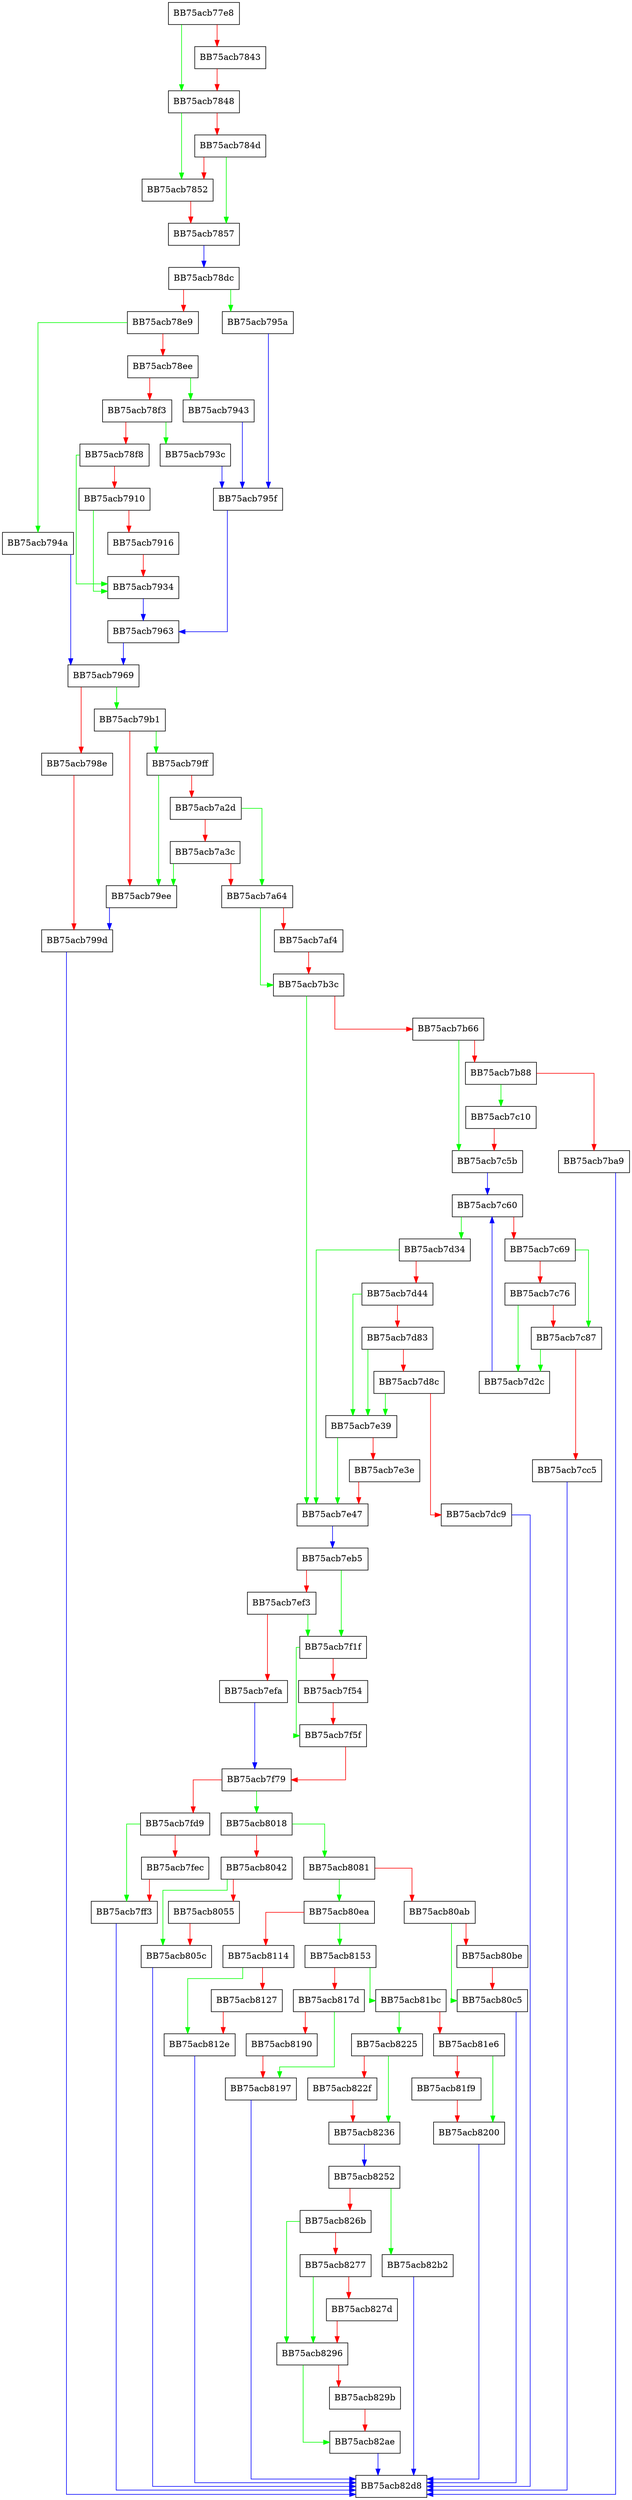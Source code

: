digraph GenerateSpynet {
  node [shape="box"];
  graph [splines=ortho];
  BB75acb77e8 -> BB75acb7848 [color="green"];
  BB75acb77e8 -> BB75acb7843 [color="red"];
  BB75acb7843 -> BB75acb7848 [color="red"];
  BB75acb7848 -> BB75acb7852 [color="green"];
  BB75acb7848 -> BB75acb784d [color="red"];
  BB75acb784d -> BB75acb7857 [color="green"];
  BB75acb784d -> BB75acb7852 [color="red"];
  BB75acb7852 -> BB75acb7857 [color="red"];
  BB75acb7857 -> BB75acb78dc [color="blue"];
  BB75acb78dc -> BB75acb795a [color="green"];
  BB75acb78dc -> BB75acb78e9 [color="red"];
  BB75acb78e9 -> BB75acb794a [color="green"];
  BB75acb78e9 -> BB75acb78ee [color="red"];
  BB75acb78ee -> BB75acb7943 [color="green"];
  BB75acb78ee -> BB75acb78f3 [color="red"];
  BB75acb78f3 -> BB75acb793c [color="green"];
  BB75acb78f3 -> BB75acb78f8 [color="red"];
  BB75acb78f8 -> BB75acb7934 [color="green"];
  BB75acb78f8 -> BB75acb7910 [color="red"];
  BB75acb7910 -> BB75acb7934 [color="green"];
  BB75acb7910 -> BB75acb7916 [color="red"];
  BB75acb7916 -> BB75acb7934 [color="red"];
  BB75acb7934 -> BB75acb7963 [color="blue"];
  BB75acb793c -> BB75acb795f [color="blue"];
  BB75acb7943 -> BB75acb795f [color="blue"];
  BB75acb794a -> BB75acb7969 [color="blue"];
  BB75acb795a -> BB75acb795f [color="blue"];
  BB75acb795f -> BB75acb7963 [color="blue"];
  BB75acb7963 -> BB75acb7969 [color="blue"];
  BB75acb7969 -> BB75acb79b1 [color="green"];
  BB75acb7969 -> BB75acb798e [color="red"];
  BB75acb798e -> BB75acb799d [color="red"];
  BB75acb799d -> BB75acb82d8 [color="blue"];
  BB75acb79b1 -> BB75acb79ff [color="green"];
  BB75acb79b1 -> BB75acb79ee [color="red"];
  BB75acb79ee -> BB75acb799d [color="blue"];
  BB75acb79ff -> BB75acb79ee [color="green"];
  BB75acb79ff -> BB75acb7a2d [color="red"];
  BB75acb7a2d -> BB75acb7a64 [color="green"];
  BB75acb7a2d -> BB75acb7a3c [color="red"];
  BB75acb7a3c -> BB75acb79ee [color="green"];
  BB75acb7a3c -> BB75acb7a64 [color="red"];
  BB75acb7a64 -> BB75acb7b3c [color="green"];
  BB75acb7a64 -> BB75acb7af4 [color="red"];
  BB75acb7af4 -> BB75acb7b3c [color="red"];
  BB75acb7b3c -> BB75acb7e47 [color="green"];
  BB75acb7b3c -> BB75acb7b66 [color="red"];
  BB75acb7b66 -> BB75acb7c5b [color="green"];
  BB75acb7b66 -> BB75acb7b88 [color="red"];
  BB75acb7b88 -> BB75acb7c10 [color="green"];
  BB75acb7b88 -> BB75acb7ba9 [color="red"];
  BB75acb7ba9 -> BB75acb82d8 [color="blue"];
  BB75acb7c10 -> BB75acb7c5b [color="red"];
  BB75acb7c5b -> BB75acb7c60 [color="blue"];
  BB75acb7c60 -> BB75acb7d34 [color="green"];
  BB75acb7c60 -> BB75acb7c69 [color="red"];
  BB75acb7c69 -> BB75acb7c87 [color="green"];
  BB75acb7c69 -> BB75acb7c76 [color="red"];
  BB75acb7c76 -> BB75acb7d2c [color="green"];
  BB75acb7c76 -> BB75acb7c87 [color="red"];
  BB75acb7c87 -> BB75acb7d2c [color="green"];
  BB75acb7c87 -> BB75acb7cc5 [color="red"];
  BB75acb7cc5 -> BB75acb82d8 [color="blue"];
  BB75acb7d2c -> BB75acb7c60 [color="blue"];
  BB75acb7d34 -> BB75acb7e47 [color="green"];
  BB75acb7d34 -> BB75acb7d44 [color="red"];
  BB75acb7d44 -> BB75acb7e39 [color="green"];
  BB75acb7d44 -> BB75acb7d83 [color="red"];
  BB75acb7d83 -> BB75acb7e39 [color="green"];
  BB75acb7d83 -> BB75acb7d8c [color="red"];
  BB75acb7d8c -> BB75acb7e39 [color="green"];
  BB75acb7d8c -> BB75acb7dc9 [color="red"];
  BB75acb7dc9 -> BB75acb82d8 [color="blue"];
  BB75acb7e39 -> BB75acb7e47 [color="green"];
  BB75acb7e39 -> BB75acb7e3e [color="red"];
  BB75acb7e3e -> BB75acb7e47 [color="red"];
  BB75acb7e47 -> BB75acb7eb5 [color="blue"];
  BB75acb7eb5 -> BB75acb7f1f [color="green"];
  BB75acb7eb5 -> BB75acb7ef3 [color="red"];
  BB75acb7ef3 -> BB75acb7f1f [color="green"];
  BB75acb7ef3 -> BB75acb7efa [color="red"];
  BB75acb7efa -> BB75acb7f79 [color="blue"];
  BB75acb7f1f -> BB75acb7f5f [color="green"];
  BB75acb7f1f -> BB75acb7f54 [color="red"];
  BB75acb7f54 -> BB75acb7f5f [color="red"];
  BB75acb7f5f -> BB75acb7f79 [color="red"];
  BB75acb7f79 -> BB75acb8018 [color="green"];
  BB75acb7f79 -> BB75acb7fd9 [color="red"];
  BB75acb7fd9 -> BB75acb7ff3 [color="green"];
  BB75acb7fd9 -> BB75acb7fec [color="red"];
  BB75acb7fec -> BB75acb7ff3 [color="red"];
  BB75acb7ff3 -> BB75acb82d8 [color="blue"];
  BB75acb8018 -> BB75acb8081 [color="green"];
  BB75acb8018 -> BB75acb8042 [color="red"];
  BB75acb8042 -> BB75acb805c [color="green"];
  BB75acb8042 -> BB75acb8055 [color="red"];
  BB75acb8055 -> BB75acb805c [color="red"];
  BB75acb805c -> BB75acb82d8 [color="blue"];
  BB75acb8081 -> BB75acb80ea [color="green"];
  BB75acb8081 -> BB75acb80ab [color="red"];
  BB75acb80ab -> BB75acb80c5 [color="green"];
  BB75acb80ab -> BB75acb80be [color="red"];
  BB75acb80be -> BB75acb80c5 [color="red"];
  BB75acb80c5 -> BB75acb82d8 [color="blue"];
  BB75acb80ea -> BB75acb8153 [color="green"];
  BB75acb80ea -> BB75acb8114 [color="red"];
  BB75acb8114 -> BB75acb812e [color="green"];
  BB75acb8114 -> BB75acb8127 [color="red"];
  BB75acb8127 -> BB75acb812e [color="red"];
  BB75acb812e -> BB75acb82d8 [color="blue"];
  BB75acb8153 -> BB75acb81bc [color="green"];
  BB75acb8153 -> BB75acb817d [color="red"];
  BB75acb817d -> BB75acb8197 [color="green"];
  BB75acb817d -> BB75acb8190 [color="red"];
  BB75acb8190 -> BB75acb8197 [color="red"];
  BB75acb8197 -> BB75acb82d8 [color="blue"];
  BB75acb81bc -> BB75acb8225 [color="green"];
  BB75acb81bc -> BB75acb81e6 [color="red"];
  BB75acb81e6 -> BB75acb8200 [color="green"];
  BB75acb81e6 -> BB75acb81f9 [color="red"];
  BB75acb81f9 -> BB75acb8200 [color="red"];
  BB75acb8200 -> BB75acb82d8 [color="blue"];
  BB75acb8225 -> BB75acb8236 [color="green"];
  BB75acb8225 -> BB75acb822f [color="red"];
  BB75acb822f -> BB75acb8236 [color="red"];
  BB75acb8236 -> BB75acb8252 [color="blue"];
  BB75acb8252 -> BB75acb82b2 [color="green"];
  BB75acb8252 -> BB75acb826b [color="red"];
  BB75acb826b -> BB75acb8296 [color="green"];
  BB75acb826b -> BB75acb8277 [color="red"];
  BB75acb8277 -> BB75acb8296 [color="green"];
  BB75acb8277 -> BB75acb827d [color="red"];
  BB75acb827d -> BB75acb8296 [color="red"];
  BB75acb8296 -> BB75acb82ae [color="green"];
  BB75acb8296 -> BB75acb829b [color="red"];
  BB75acb829b -> BB75acb82ae [color="red"];
  BB75acb82ae -> BB75acb82d8 [color="blue"];
  BB75acb82b2 -> BB75acb82d8 [color="blue"];
}